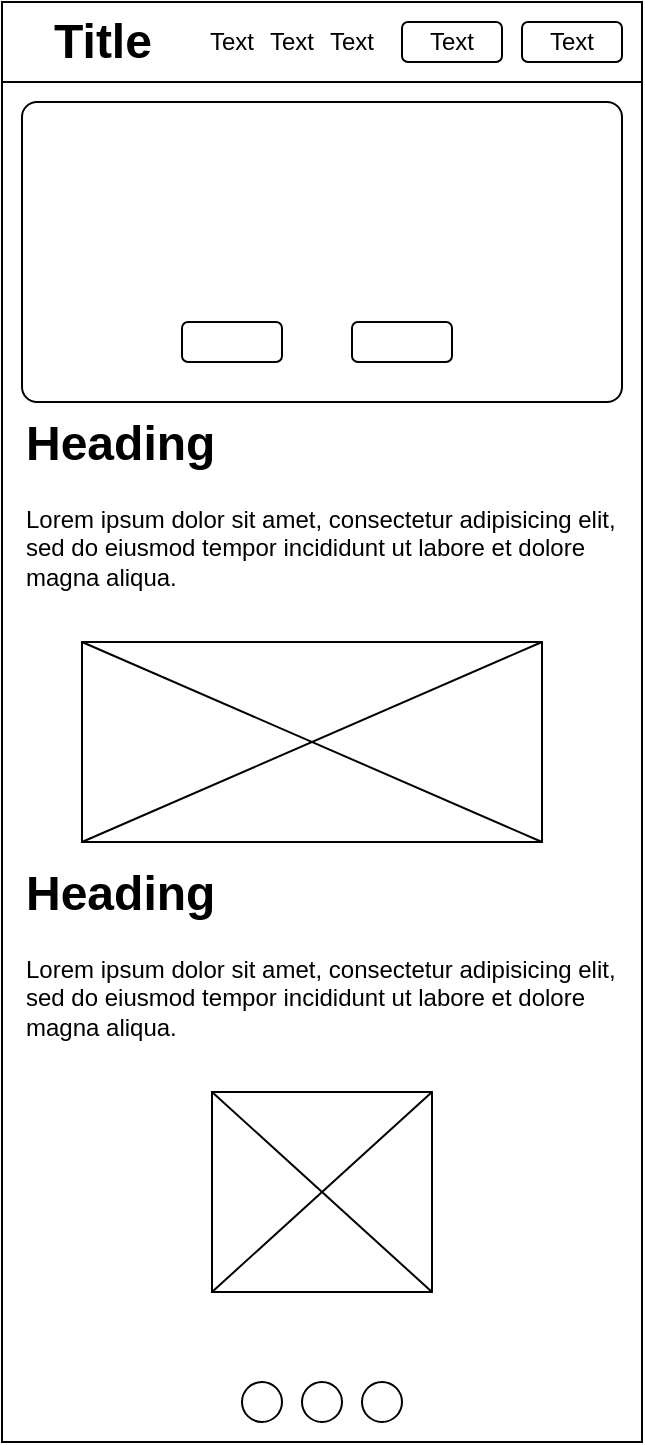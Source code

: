 <mxfile version="24.7.17">
  <diagram id="a3rCaW3_80exvVeCSIfu" name="Page-1">
    <mxGraphModel dx="1434" dy="884" grid="1" gridSize="10" guides="1" tooltips="1" connect="1" arrows="1" fold="1" page="1" pageScale="1" pageWidth="827" pageHeight="1169" math="0" shadow="0">
      <root>
        <mxCell id="0" />
        <mxCell id="1" parent="0" />
        <mxCell id="QLHebEcgMlDsRCI7KAz9-1" value="" style="rounded=0;whiteSpace=wrap;html=1;" parent="1" vertex="1">
          <mxGeometry x="40" y="40" width="320" height="720" as="geometry" />
        </mxCell>
        <mxCell id="QLHebEcgMlDsRCI7KAz9-2" value="" style="rounded=0;whiteSpace=wrap;html=1;" parent="1" vertex="1">
          <mxGeometry x="40" y="40" width="320" height="40" as="geometry" />
        </mxCell>
        <mxCell id="QLHebEcgMlDsRCI7KAz9-3" value="" style="rounded=1;whiteSpace=wrap;html=1;" parent="1" vertex="1">
          <mxGeometry x="240" y="50" width="50" height="20" as="geometry" />
        </mxCell>
        <mxCell id="QLHebEcgMlDsRCI7KAz9-4" value="" style="rounded=1;whiteSpace=wrap;html=1;" parent="1" vertex="1">
          <mxGeometry x="300" y="50" width="50" height="20" as="geometry" />
        </mxCell>
        <mxCell id="QLHebEcgMlDsRCI7KAz9-9" value="" style="rounded=1;whiteSpace=wrap;html=1;glass=0;shadow=0;arcSize=5;imageWidth=24;imageHeight=24;" parent="1" vertex="1">
          <mxGeometry x="50" y="90" width="300" height="150" as="geometry" />
        </mxCell>
        <mxCell id="QLHebEcgMlDsRCI7KAz9-16" value="" style="rounded=0;whiteSpace=wrap;html=1;" parent="1" vertex="1">
          <mxGeometry x="80" y="360" width="230" height="100" as="geometry" />
        </mxCell>
        <mxCell id="QLHebEcgMlDsRCI7KAz9-20" value="" style="rounded=0;whiteSpace=wrap;html=1;" parent="1" vertex="1">
          <mxGeometry x="145" y="585" width="110" height="100" as="geometry" />
        </mxCell>
        <mxCell id="QLHebEcgMlDsRCI7KAz9-25" value="" style="ellipse;whiteSpace=wrap;html=1;aspect=fixed;" parent="1" vertex="1">
          <mxGeometry x="160" y="730" width="20" height="20" as="geometry" />
        </mxCell>
        <mxCell id="QLHebEcgMlDsRCI7KAz9-26" value="" style="ellipse;whiteSpace=wrap;html=1;aspect=fixed;" parent="1" vertex="1">
          <mxGeometry x="190" y="730" width="20" height="20" as="geometry" />
        </mxCell>
        <mxCell id="QLHebEcgMlDsRCI7KAz9-27" value="" style="ellipse;whiteSpace=wrap;html=1;aspect=fixed;" parent="1" vertex="1">
          <mxGeometry x="220" y="730" width="20" height="20" as="geometry" />
        </mxCell>
        <mxCell id="QLHebEcgMlDsRCI7KAz9-32" value="" style="rounded=1;whiteSpace=wrap;html=1;" parent="1" vertex="1">
          <mxGeometry x="130" y="200" width="50" height="20" as="geometry" />
        </mxCell>
        <mxCell id="QLHebEcgMlDsRCI7KAz9-33" value="" style="rounded=1;whiteSpace=wrap;html=1;" parent="1" vertex="1">
          <mxGeometry x="215" y="200" width="50" height="20" as="geometry" />
        </mxCell>
        <mxCell id="6F31zVP1YEvaTgPzjoFU-1" value="Title" style="text;strokeColor=none;fillColor=none;html=1;fontSize=24;fontStyle=1;verticalAlign=middle;align=center;" vertex="1" parent="1">
          <mxGeometry x="40" y="40" width="100" height="40" as="geometry" />
        </mxCell>
        <mxCell id="6F31zVP1YEvaTgPzjoFU-2" value="Text" style="text;html=1;align=center;verticalAlign=middle;whiteSpace=wrap;rounded=0;" vertex="1" parent="1">
          <mxGeometry x="125" y="45" width="60" height="30" as="geometry" />
        </mxCell>
        <mxCell id="6F31zVP1YEvaTgPzjoFU-3" value="Text" style="text;html=1;align=center;verticalAlign=middle;whiteSpace=wrap;rounded=0;" vertex="1" parent="1">
          <mxGeometry x="155" y="45" width="60" height="30" as="geometry" />
        </mxCell>
        <mxCell id="6F31zVP1YEvaTgPzjoFU-4" value="Text" style="text;html=1;align=center;verticalAlign=middle;whiteSpace=wrap;rounded=0;" vertex="1" parent="1">
          <mxGeometry x="185" y="45" width="60" height="30" as="geometry" />
        </mxCell>
        <mxCell id="6F31zVP1YEvaTgPzjoFU-5" value="Text" style="text;html=1;align=center;verticalAlign=middle;whiteSpace=wrap;rounded=0;" vertex="1" parent="1">
          <mxGeometry x="235" y="45" width="60" height="30" as="geometry" />
        </mxCell>
        <mxCell id="6F31zVP1YEvaTgPzjoFU-6" value="Text" style="text;html=1;align=center;verticalAlign=middle;whiteSpace=wrap;rounded=0;" vertex="1" parent="1">
          <mxGeometry x="295" y="45" width="60" height="30" as="geometry" />
        </mxCell>
        <mxCell id="6F31zVP1YEvaTgPzjoFU-7" value="&lt;h1 style=&quot;margin-top: 0px;&quot;&gt;Heading&lt;/h1&gt;&lt;p&gt;Lorem ipsum dolor sit amet, consectetur adipisicing elit, sed do eiusmod tempor incididunt ut labore et dolore magna aliqua.&lt;/p&gt;" style="text;html=1;whiteSpace=wrap;overflow=hidden;rounded=0;" vertex="1" parent="1">
          <mxGeometry x="50" y="240" width="300" height="120" as="geometry" />
        </mxCell>
        <mxCell id="6F31zVP1YEvaTgPzjoFU-8" value="&lt;h1 style=&quot;margin-top: 0px;&quot;&gt;Heading&lt;/h1&gt;&lt;p&gt;Lorem ipsum dolor sit amet, consectetur adipisicing elit, sed do eiusmod tempor incididunt ut labore et dolore magna aliqua.&lt;/p&gt;" style="text;html=1;whiteSpace=wrap;overflow=hidden;rounded=0;" vertex="1" parent="1">
          <mxGeometry x="50" y="465" width="300" height="120" as="geometry" />
        </mxCell>
        <mxCell id="6F31zVP1YEvaTgPzjoFU-9" value="" style="endArrow=none;html=1;rounded=0;exitX=0;exitY=1;exitDx=0;exitDy=0;entryX=1;entryY=0;entryDx=0;entryDy=0;" edge="1" parent="1" source="QLHebEcgMlDsRCI7KAz9-20" target="QLHebEcgMlDsRCI7KAz9-20">
          <mxGeometry width="50" height="50" relative="1" as="geometry">
            <mxPoint x="390" y="380" as="sourcePoint" />
            <mxPoint x="440" y="330" as="targetPoint" />
          </mxGeometry>
        </mxCell>
        <mxCell id="6F31zVP1YEvaTgPzjoFU-10" value="" style="endArrow=none;html=1;rounded=0;exitX=0;exitY=0;exitDx=0;exitDy=0;entryX=1;entryY=1;entryDx=0;entryDy=0;" edge="1" parent="1" source="QLHebEcgMlDsRCI7KAz9-16" target="QLHebEcgMlDsRCI7KAz9-16">
          <mxGeometry width="50" height="50" relative="1" as="geometry">
            <mxPoint x="60" y="320" as="sourcePoint" />
            <mxPoint x="370" y="130" as="targetPoint" />
          </mxGeometry>
        </mxCell>
        <mxCell id="6F31zVP1YEvaTgPzjoFU-11" value="" style="endArrow=none;html=1;rounded=0;exitX=0;exitY=1;exitDx=0;exitDy=0;entryX=1;entryY=0;entryDx=0;entryDy=0;" edge="1" parent="1" source="QLHebEcgMlDsRCI7KAz9-16" target="QLHebEcgMlDsRCI7KAz9-16">
          <mxGeometry width="50" height="50" relative="1" as="geometry">
            <mxPoint x="70" y="330" as="sourcePoint" />
            <mxPoint x="380" y="140" as="targetPoint" />
          </mxGeometry>
        </mxCell>
        <mxCell id="6F31zVP1YEvaTgPzjoFU-13" value="" style="endArrow=none;html=1;rounded=0;exitX=0;exitY=0;exitDx=0;exitDy=0;entryX=1;entryY=1;entryDx=0;entryDy=0;" edge="1" parent="1" source="QLHebEcgMlDsRCI7KAz9-20" target="QLHebEcgMlDsRCI7KAz9-20">
          <mxGeometry width="50" height="50" relative="1" as="geometry">
            <mxPoint x="155" y="695" as="sourcePoint" />
            <mxPoint x="265" y="595" as="targetPoint" />
          </mxGeometry>
        </mxCell>
      </root>
    </mxGraphModel>
  </diagram>
</mxfile>
